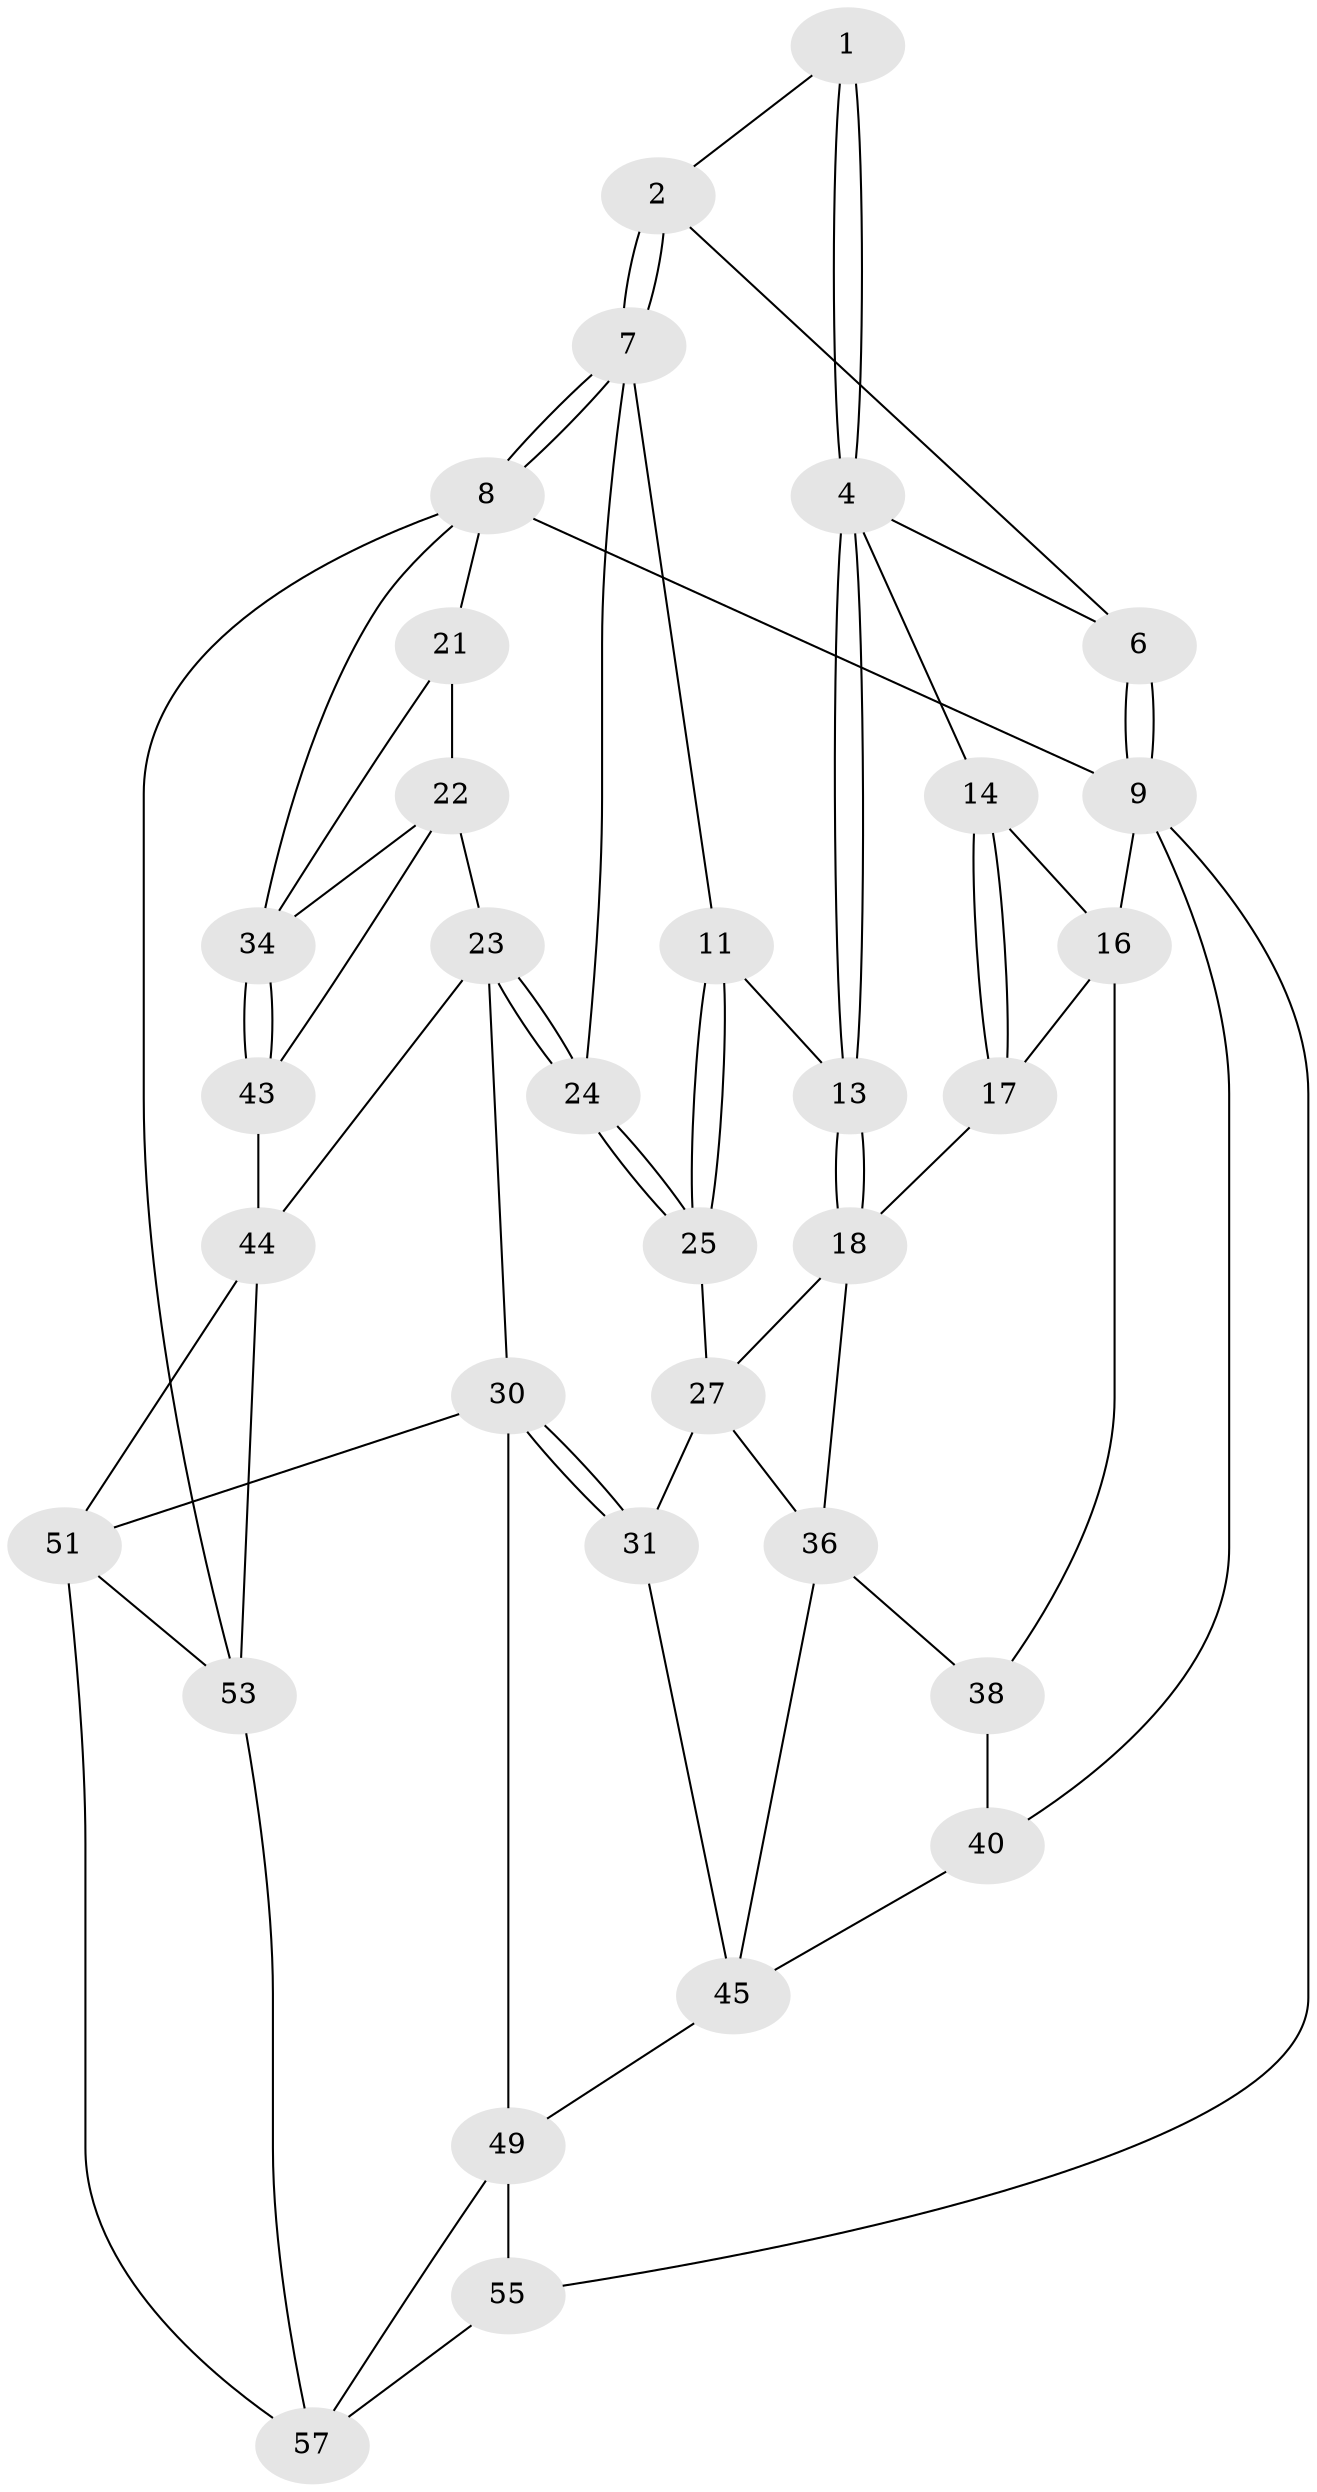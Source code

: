 // original degree distribution, {3: 0.034482758620689655, 5: 0.5517241379310345, 6: 0.1896551724137931, 4: 0.22413793103448276}
// Generated by graph-tools (version 1.1) at 2025/11/02/27/25 16:11:54]
// undirected, 33 vertices, 71 edges
graph export_dot {
graph [start="1"]
  node [color=gray90,style=filled];
  1 [pos="+0.3587555333493955+0.05888859937080225"];
  2 [pos="+0.604528294105856+0",super="+3"];
  4 [pos="+0.3077959722020554+0.15569405729371177",super="+5"];
  6 [pos="+0.12287889577644961+0"];
  7 [pos="+0.732760629027535+0",super="+10"];
  8 [pos="+1+0",super="+33"];
  9 [pos="+0+0",super="+41"];
  11 [pos="+0.5345679344786453+0.16453446444153202",super="+12"];
  13 [pos="+0.3599583725071984+0.20333380886611313"];
  14 [pos="+0.20340942567497194+0.11546919658857083",super="+15"];
  16 [pos="+0+0.056641050949789946",super="+28"];
  17 [pos="+0.11281748179717886+0.2705912407969299",super="+20"];
  18 [pos="+0.3062625727170435+0.38121750887453987",super="+19"];
  21 [pos="+1+0.008876341596609454"];
  22 [pos="+0.7701897451194529+0.46208755354619196",super="+42"];
  23 [pos="+0.7393564129540583+0.4571641073022441",super="+29"];
  24 [pos="+0.718067232847718+0.4390023777151682"];
  25 [pos="+0.49354533098595904+0.3839750546764008",super="+26"];
  27 [pos="+0.3929220590453309+0.4405480949615725",super="+32"];
  30 [pos="+0.4667321519361056+0.6293246019069066",super="+48"];
  31 [pos="+0.4566505791961649+0.623998599243053"];
  34 [pos="+1+0.9648161853496491",super="+35"];
  36 [pos="+0.13570815784864235+0.5460307989722163",super="+37"];
  38 [pos="+0.14258325192280713+0.6376282686260294",super="+39"];
  40 [pos="+0+1",super="+47"];
  43 [pos="+0.785566125076501+0.7162537281748902"];
  44 [pos="+0.7426648960770816+0.7670166207957434",super="+50"];
  45 [pos="+0.31725017511563397+0.6809493924666451",super="+46"];
  49 [pos="+0.2643863265072959+0.8554897526206547",super="+54"];
  51 [pos="+0.6105382527140111+0.8619752150912378",super="+52"];
  53 [pos="+1+1",super="+56"];
  55 [pos="+0.19180354805686736+1"];
  57 [pos="+0.48861309918930174+0.9616036400397473",super="+58"];
  1 -- 2;
  1 -- 4;
  1 -- 4;
  2 -- 7;
  2 -- 7;
  2 -- 6;
  4 -- 13;
  4 -- 13;
  4 -- 6;
  4 -- 14;
  6 -- 9;
  6 -- 9;
  7 -- 8;
  7 -- 8;
  7 -- 24;
  7 -- 11;
  8 -- 9 [weight=2];
  8 -- 21;
  8 -- 34;
  8 -- 53;
  9 -- 16;
  9 -- 40;
  9 -- 55;
  11 -- 25 [weight=2];
  11 -- 25;
  11 -- 13;
  13 -- 18;
  13 -- 18;
  14 -- 17 [weight=2];
  14 -- 17;
  14 -- 16;
  16 -- 17;
  16 -- 38;
  17 -- 18;
  18 -- 27;
  18 -- 36;
  21 -- 22;
  21 -- 34;
  22 -- 23;
  22 -- 34;
  22 -- 43;
  23 -- 24;
  23 -- 24;
  23 -- 44;
  23 -- 30;
  24 -- 25;
  24 -- 25;
  25 -- 27;
  27 -- 36;
  27 -- 31;
  30 -- 31;
  30 -- 31;
  30 -- 49;
  30 -- 51;
  31 -- 45;
  34 -- 43;
  34 -- 43;
  36 -- 45;
  36 -- 38;
  38 -- 40 [weight=2];
  40 -- 45;
  43 -- 44;
  44 -- 51;
  44 -- 53;
  45 -- 49;
  49 -- 55;
  49 -- 57;
  51 -- 53;
  51 -- 57;
  53 -- 57;
  55 -- 57;
}

